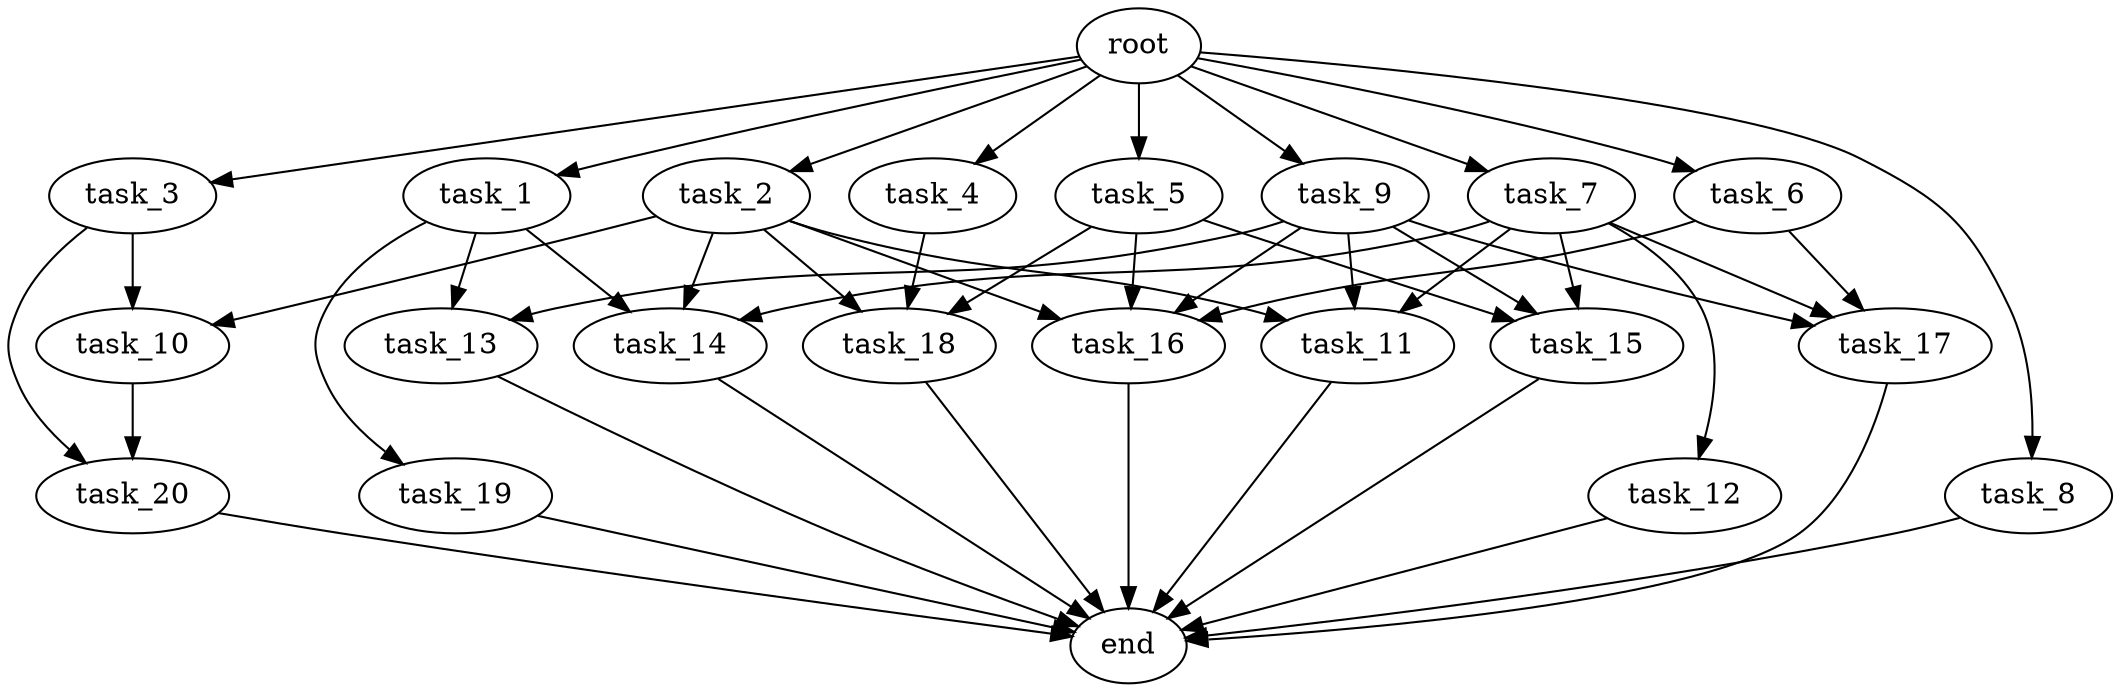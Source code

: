 digraph G {
  root [size="0.000000e+00"];
  task_1 [size="6.880748e+10"];
  task_2 [size="2.674449e+09"];
  task_3 [size="4.746428e+10"];
  task_4 [size="9.670740e+10"];
  task_5 [size="7.829257e+10"];
  task_6 [size="7.761844e+10"];
  task_7 [size="5.776766e+10"];
  task_8 [size="7.214280e+10"];
  task_9 [size="5.835649e+10"];
  task_10 [size="1.705950e+10"];
  task_11 [size="6.290623e+10"];
  task_12 [size="6.197738e+10"];
  task_13 [size="8.411830e+10"];
  task_14 [size="1.478609e+10"];
  task_15 [size="6.807588e+10"];
  task_16 [size="3.166736e+09"];
  task_17 [size="9.482104e+10"];
  task_18 [size="1.099845e+10"];
  task_19 [size="1.903547e+09"];
  task_20 [size="3.137611e+10"];
  end [size="0.000000e+00"];

  root -> task_1 [size="1.000000e-12"];
  root -> task_2 [size="1.000000e-12"];
  root -> task_3 [size="1.000000e-12"];
  root -> task_4 [size="1.000000e-12"];
  root -> task_5 [size="1.000000e-12"];
  root -> task_6 [size="1.000000e-12"];
  root -> task_7 [size="1.000000e-12"];
  root -> task_8 [size="1.000000e-12"];
  root -> task_9 [size="1.000000e-12"];
  task_1 -> task_13 [size="4.205915e+08"];
  task_1 -> task_14 [size="4.928698e+07"];
  task_1 -> task_19 [size="1.903547e+07"];
  task_2 -> task_10 [size="8.529751e+07"];
  task_2 -> task_11 [size="2.096874e+08"];
  task_2 -> task_14 [size="4.928698e+07"];
  task_2 -> task_16 [size="7.916839e+06"];
  task_2 -> task_18 [size="3.666151e+07"];
  task_3 -> task_10 [size="8.529751e+07"];
  task_3 -> task_20 [size="1.568806e+08"];
  task_4 -> task_18 [size="3.666151e+07"];
  task_5 -> task_15 [size="2.269196e+08"];
  task_5 -> task_16 [size="7.916839e+06"];
  task_5 -> task_18 [size="3.666151e+07"];
  task_6 -> task_16 [size="7.916839e+06"];
  task_6 -> task_17 [size="3.160701e+08"];
  task_7 -> task_11 [size="2.096874e+08"];
  task_7 -> task_12 [size="6.197738e+08"];
  task_7 -> task_14 [size="4.928698e+07"];
  task_7 -> task_15 [size="2.269196e+08"];
  task_7 -> task_17 [size="3.160701e+08"];
  task_8 -> end [size="1.000000e-12"];
  task_9 -> task_11 [size="2.096874e+08"];
  task_9 -> task_13 [size="4.205915e+08"];
  task_9 -> task_15 [size="2.269196e+08"];
  task_9 -> task_16 [size="7.916839e+06"];
  task_9 -> task_17 [size="3.160701e+08"];
  task_10 -> task_20 [size="1.568806e+08"];
  task_11 -> end [size="1.000000e-12"];
  task_12 -> end [size="1.000000e-12"];
  task_13 -> end [size="1.000000e-12"];
  task_14 -> end [size="1.000000e-12"];
  task_15 -> end [size="1.000000e-12"];
  task_16 -> end [size="1.000000e-12"];
  task_17 -> end [size="1.000000e-12"];
  task_18 -> end [size="1.000000e-12"];
  task_19 -> end [size="1.000000e-12"];
  task_20 -> end [size="1.000000e-12"];
}
